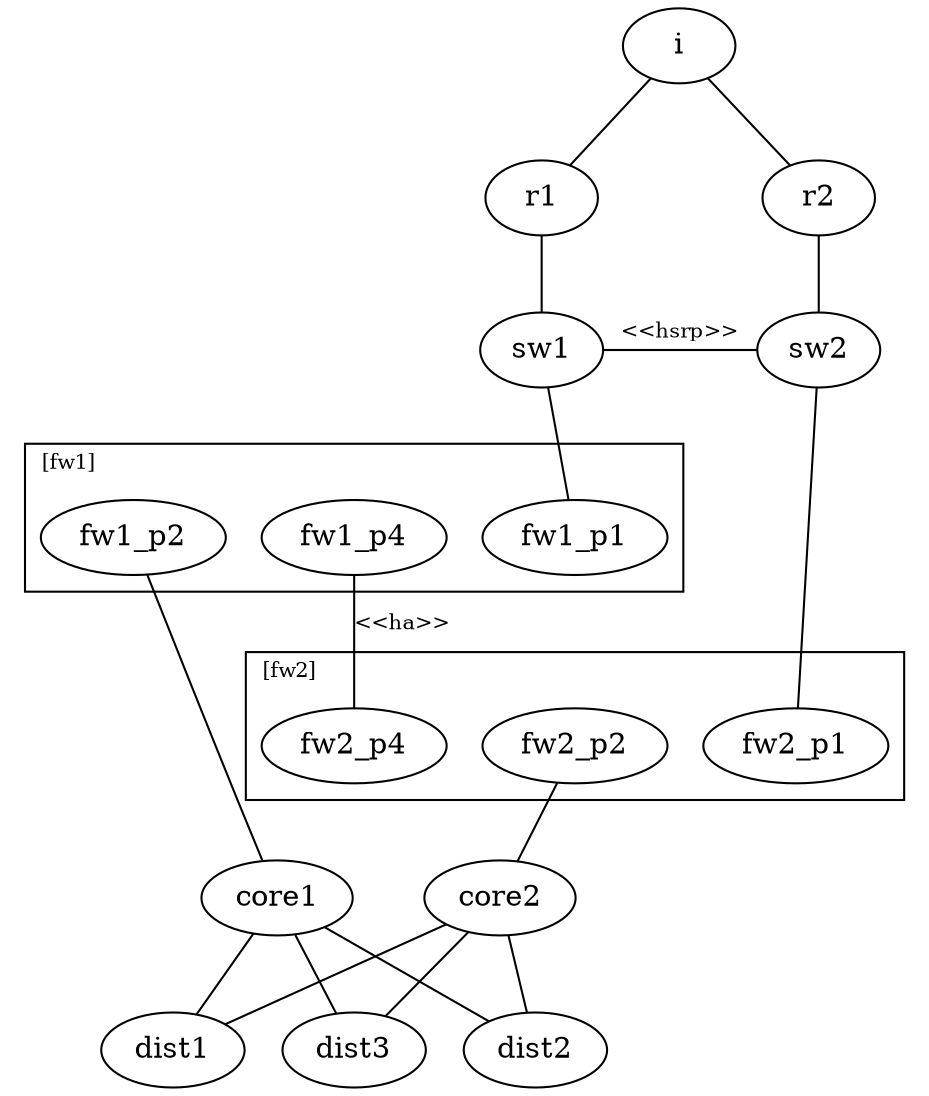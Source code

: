 //
// graphviz-dot-mode
//
// M-x compile
// C-c p
//

digraph firewall {

// size="6,6" /* inch */
edge[fontsize=10,dir=none]
graph[fontsize=10]
// nodesep=0.7
// defaultdist="10"


i -> r1
r1 -> sw1[weight=7]
i -> r2
r2 -> sw2[weight=7]

sw1 -> fw1_p1
fw1_p2-> core1
core1 -> { dist1, dist2, dist3 }
core2 -> { dist1, dist2, dist3 }

sw2 -> fw2_p1
fw2_p2 -> core2

sw1 -> sw2[label = "<<hsrp>>"]

fw1_p4->fw2_p4[label = "<<ha>>"]

subgraph cluster_fw1 {
	label = "[fw1]"
	labeljust = l
	fw1_p1
	fw1_p2
	fw1_p4	
}

subgraph cluster_fw2 {
	label = "[fw2]"
	labeljust = l
	fw2_p1
	fw2_p2
	fw2_p4	
}

//{ rank = same; fw1_p1, fw1_p2, fw1_p4, fw2_p1, fw2_p2, fw2_p4 }
//{ rank = same; fw1_p4, fw2_p4 }

// { rank = same; r1 r2 r_edi }
{ rank = same; sw1 sw2 }
// { rank = same; fw1 fw2 }
{ rank = same; core1 core2 }

// i[label="internet"]
// r[label="router"]
// vpn1[label="vpn",style=filled]
// vpn2[label="vpn",style=filled]
// rvpn[label="vpn",style=filled]
// in[label="server"]

// ri[label="internet"]
// rr[label="router"]
// rfw[label="fw"]
// rin[label="server"]

// subgraph cluster_public_subnet {
// 	label = "Public Subnet"
// 	labeljust = l
// 	vpn1
// }

// subgraph cluster_vpn_subnet {
// 	label = "VPN Subnet"
// 	labeljust = l
// 	vpn2
// }

// subgraph cluster_private_subnet {
// 	label = "Private Subnet"
// 	labeljust = l
// 	in
// }

// subgraph cluster_rnd_public_subnet {
// 	label = "RnD Public Subnet"
// 	labeljust = l
// 	rvpn
// }

// subgraph cluster_rnd_private_subnet {
// 	label = "RnD Private Subnet"
// 	labeljust = l
// 	rin
// }


// r -> {c; as; nat}
// r -> c
// r -> as
// r -> nat[style=dotted,weight=7,color=red]

// i[shape = ellipse, label = "Internet"]
// ig[shape = ellipse, label = "Internet Gateway"]
// r[shape = ellipse, label = "Router"]

// c[shape = box, label = "connector with EIP"]
// as[shape = box, label = "application server"]
// // node[shape=circle,style=filled,color=".7 .3 1.0"]
// nat[shape = box, label = "nat instance with EIP"]

// subgraph cluster_public_service {
// 	label="Public Subnet"
// 	c
// }

// subgraph cluster_private {
// 	label="Private Subnet"
// 	labelloc="topleft"
// 	as
// }

// subgraph cluster_public_nat {
// 	label="Public Subnet"
// 	nat
// }

// subgraph cluster_aws {
// 	label="aws"
// 	subgraph cluster_inter {
// 		label="publicSubnet"
// 		publicSubnet
// 	}
// 	privateSubnet
// }

// subgraph cluster_company {
// 	label="company"
// 	administrator
// 	developer
// }

// as -> { storage, database }
// todo : small label
// todo : label to the circle
// as -> storage
// as -> database[dir=back, color=red, label="back"]

// { rank = same; administrator developer }

}
